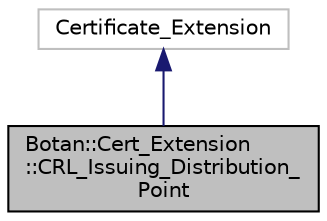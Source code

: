 digraph "Botan::Cert_Extension::CRL_Issuing_Distribution_Point"
{
  edge [fontname="Helvetica",fontsize="10",labelfontname="Helvetica",labelfontsize="10"];
  node [fontname="Helvetica",fontsize="10",shape=record];
  Node2 [label="Botan::Cert_Extension\l::CRL_Issuing_Distribution_\lPoint",height=0.2,width=0.4,color="black", fillcolor="grey75", style="filled", fontcolor="black"];
  Node3 -> Node2 [dir="back",color="midnightblue",fontsize="10",style="solid",fontname="Helvetica"];
  Node3 [label="Certificate_Extension",height=0.2,width=0.4,color="grey75", fillcolor="white", style="filled"];
}

